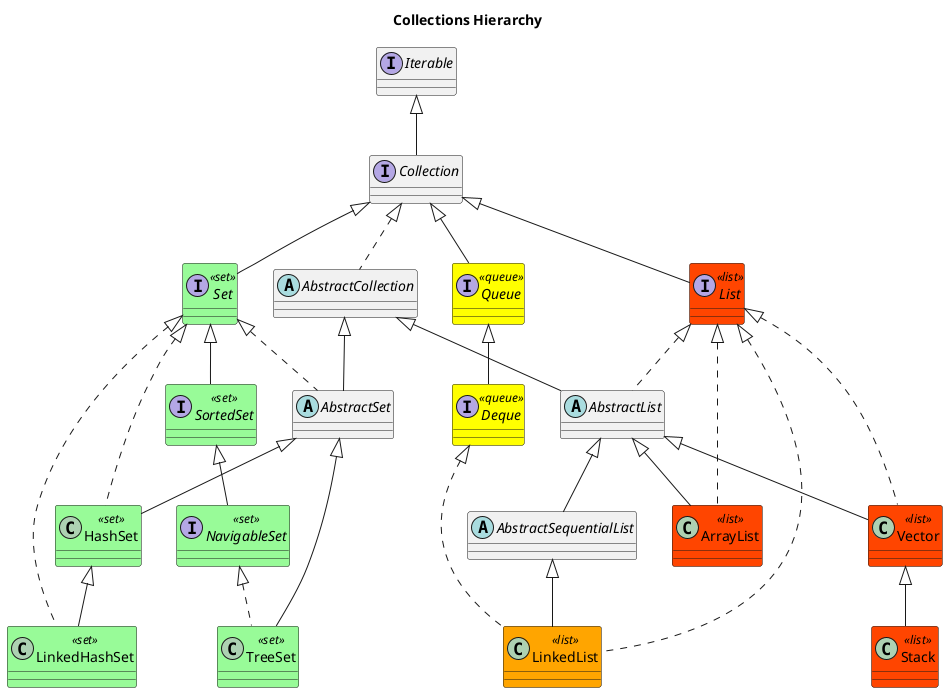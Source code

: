 @startuml

title Collections Hierarchy

skinparam class {
BackgroundColor<< set >> palegreen
BackgroundColor<<queue>> yellow
BackgroundColor<<list>> orangered
}

interface Iterable
interface Collection extends Iterable

abstract class AbstractCollection implements Collection

interface Set << set >> extends Collection
abstract class AbstractSet extends AbstractCollection implements Set
class HashSet << set >> extends AbstractSet implements Set
class LinkedHashSet << set >> extends HashSet implements Set
interface SortedSet << set >> extends Set
interface NavigableSet << set >> extends SortedSet
class TreeSet << set >> extends AbstractSet implements NavigableSet

interface Queue << queue >> extends Collection
interface Deque << queue >> extends Queue

interface List << list >> extends Collection
abstract class AbstractList extends AbstractCollection implements List
abstract class AbstractSequentialList extends AbstractList
class LinkedList << list >> #orange extends AbstractSequentialList implements List, Deque
class ArrayList << list >> extends AbstractList implements List
class Vector << list >> extends AbstractList implements List
class Stack << list >> extends Vector

@enduml